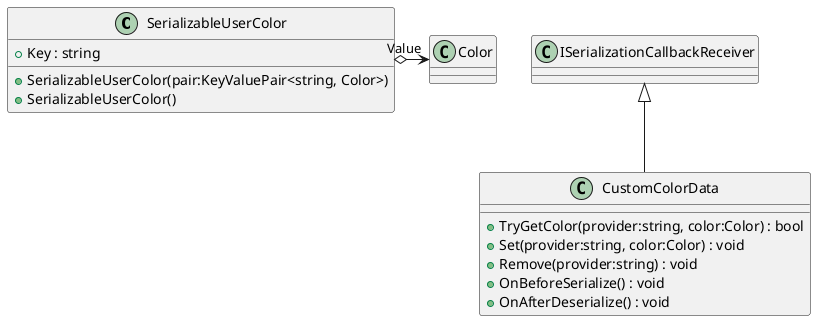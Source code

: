 @startuml
class SerializableUserColor {
    + Key : string
    + SerializableUserColor(pair:KeyValuePair<string, Color>)
    + SerializableUserColor()
}
class CustomColorData {
    + TryGetColor(provider:string, color:Color) : bool
    + Set(provider:string, color:Color) : void
    + Remove(provider:string) : void
    + OnBeforeSerialize() : void
    + OnAfterDeserialize() : void
}
SerializableUserColor o-> "Value" Color
ISerializationCallbackReceiver <|-- CustomColorData
@enduml
